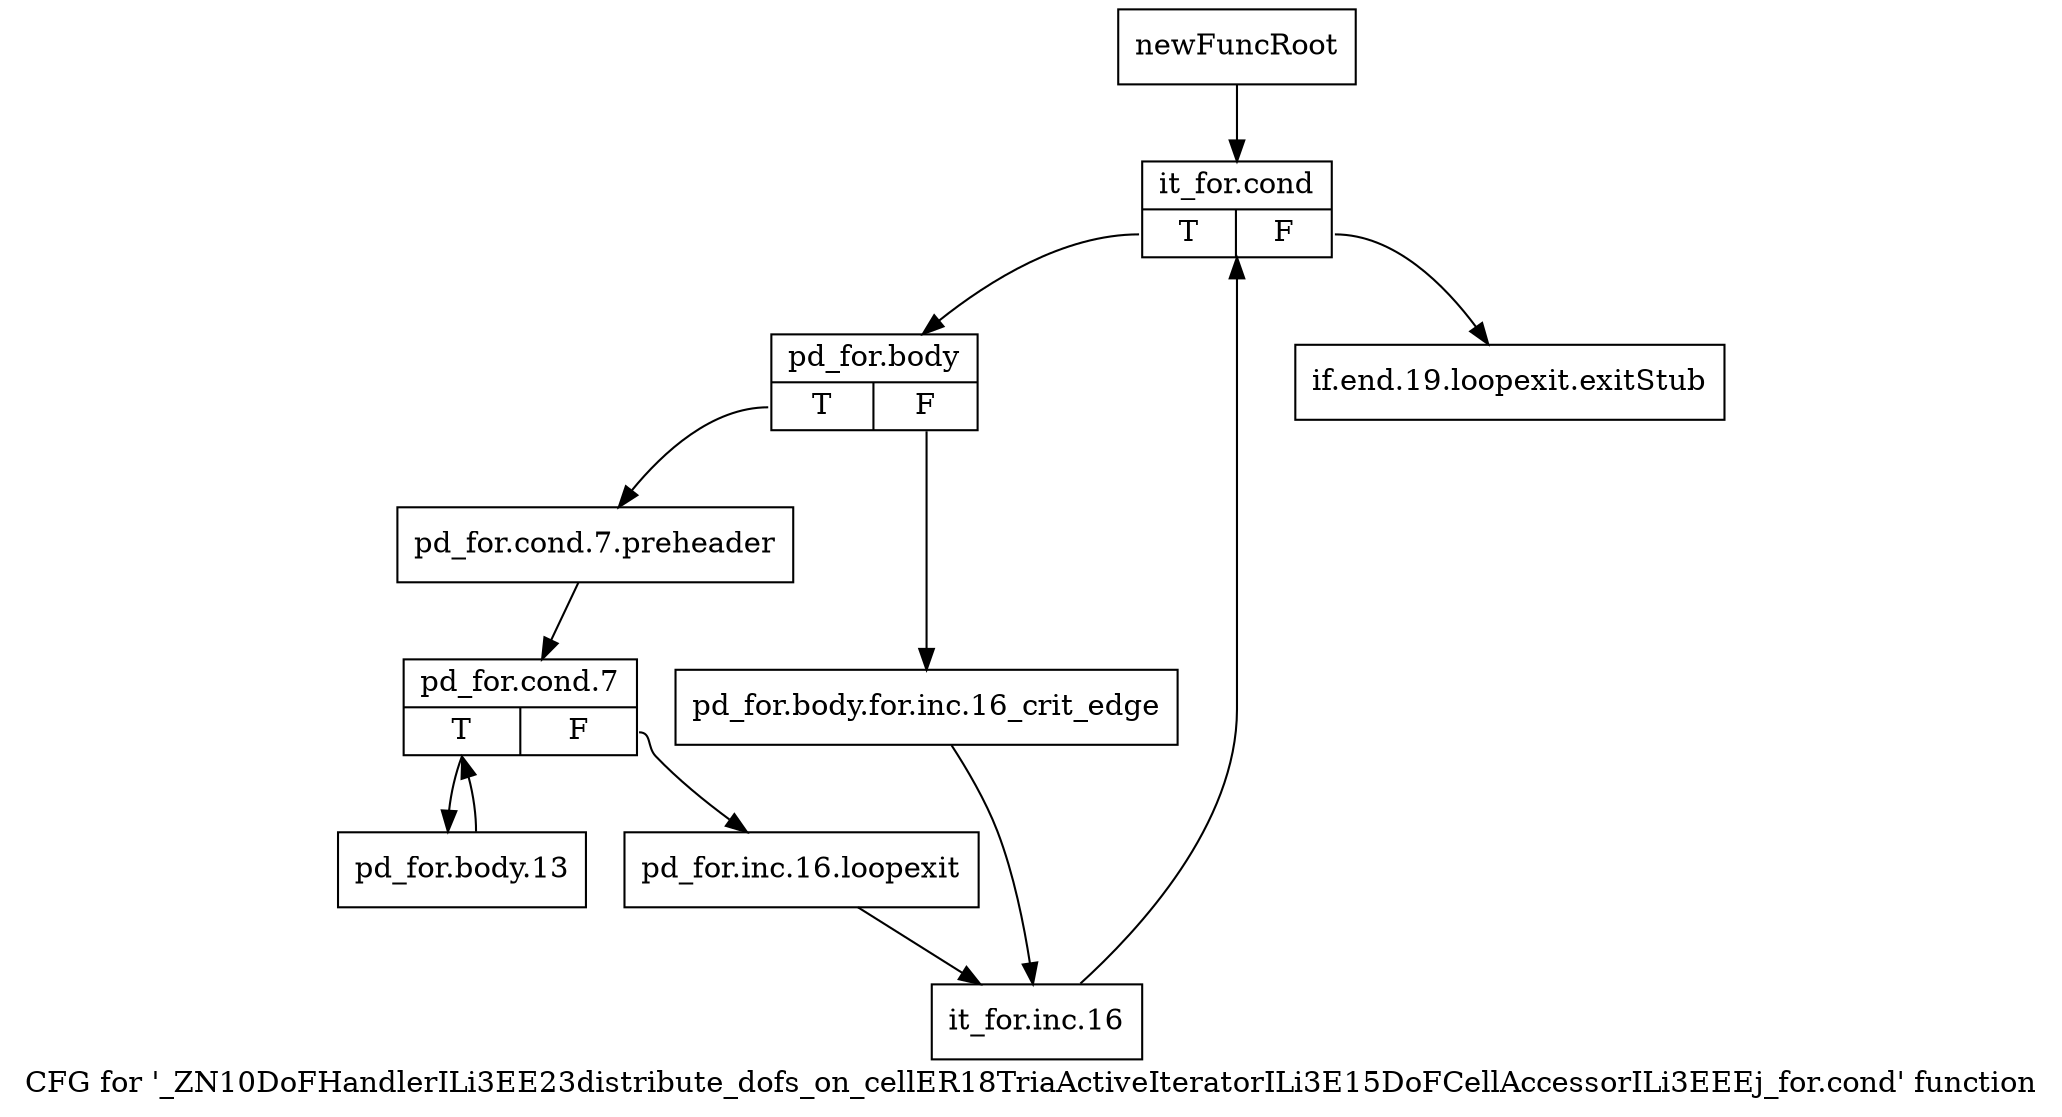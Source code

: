 digraph "CFG for '_ZN10DoFHandlerILi3EE23distribute_dofs_on_cellER18TriaActiveIteratorILi3E15DoFCellAccessorILi3EEEj_for.cond' function" {
	label="CFG for '_ZN10DoFHandlerILi3EE23distribute_dofs_on_cellER18TriaActiveIteratorILi3E15DoFCellAccessorILi3EEEj_for.cond' function";

	Node0x8f33610 [shape=record,label="{newFuncRoot}"];
	Node0x8f33610 -> Node0x8f336b0;
	Node0x8f33660 [shape=record,label="{if.end.19.loopexit.exitStub}"];
	Node0x8f336b0 [shape=record,label="{it_for.cond|{<s0>T|<s1>F}}"];
	Node0x8f336b0:s0 -> Node0x8f33700;
	Node0x8f336b0:s1 -> Node0x8f33660;
	Node0x8f33700 [shape=record,label="{pd_for.body|{<s0>T|<s1>F}}"];
	Node0x8f33700:s0 -> Node0x8f337a0;
	Node0x8f33700:s1 -> Node0x8f33750;
	Node0x8f33750 [shape=record,label="{pd_for.body.for.inc.16_crit_edge}"];
	Node0x8f33750 -> Node0x8f33890;
	Node0x8f337a0 [shape=record,label="{pd_for.cond.7.preheader}"];
	Node0x8f337a0 -> Node0x8f337f0;
	Node0x8f337f0 [shape=record,label="{pd_for.cond.7|{<s0>T|<s1>F}}"];
	Node0x8f337f0:s0 -> Node0x8f338e0;
	Node0x8f337f0:s1 -> Node0x8f33840;
	Node0x8f33840 [shape=record,label="{pd_for.inc.16.loopexit}"];
	Node0x8f33840 -> Node0x8f33890;
	Node0x8f33890 [shape=record,label="{it_for.inc.16}"];
	Node0x8f33890 -> Node0x8f336b0;
	Node0x8f338e0 [shape=record,label="{pd_for.body.13}"];
	Node0x8f338e0 -> Node0x8f337f0;
}
